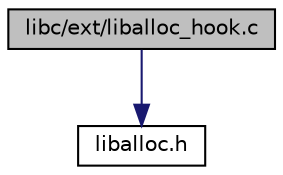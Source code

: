 digraph "libc/ext/liballoc_hook.c"
{
  edge [fontname="Helvetica",fontsize="10",labelfontname="Helvetica",labelfontsize="10"];
  node [fontname="Helvetica",fontsize="10",shape=record];
  Node0 [label="libc/ext/liballoc_hook.c",height=0.2,width=0.4,color="black", fillcolor="grey75", style="filled", fontcolor="black"];
  Node0 -> Node1 [color="midnightblue",fontsize="10",style="solid"];
  Node1 [label="liballoc.h",height=0.2,width=0.4,color="black", fillcolor="white", style="filled",URL="$a00026.html"];
}
